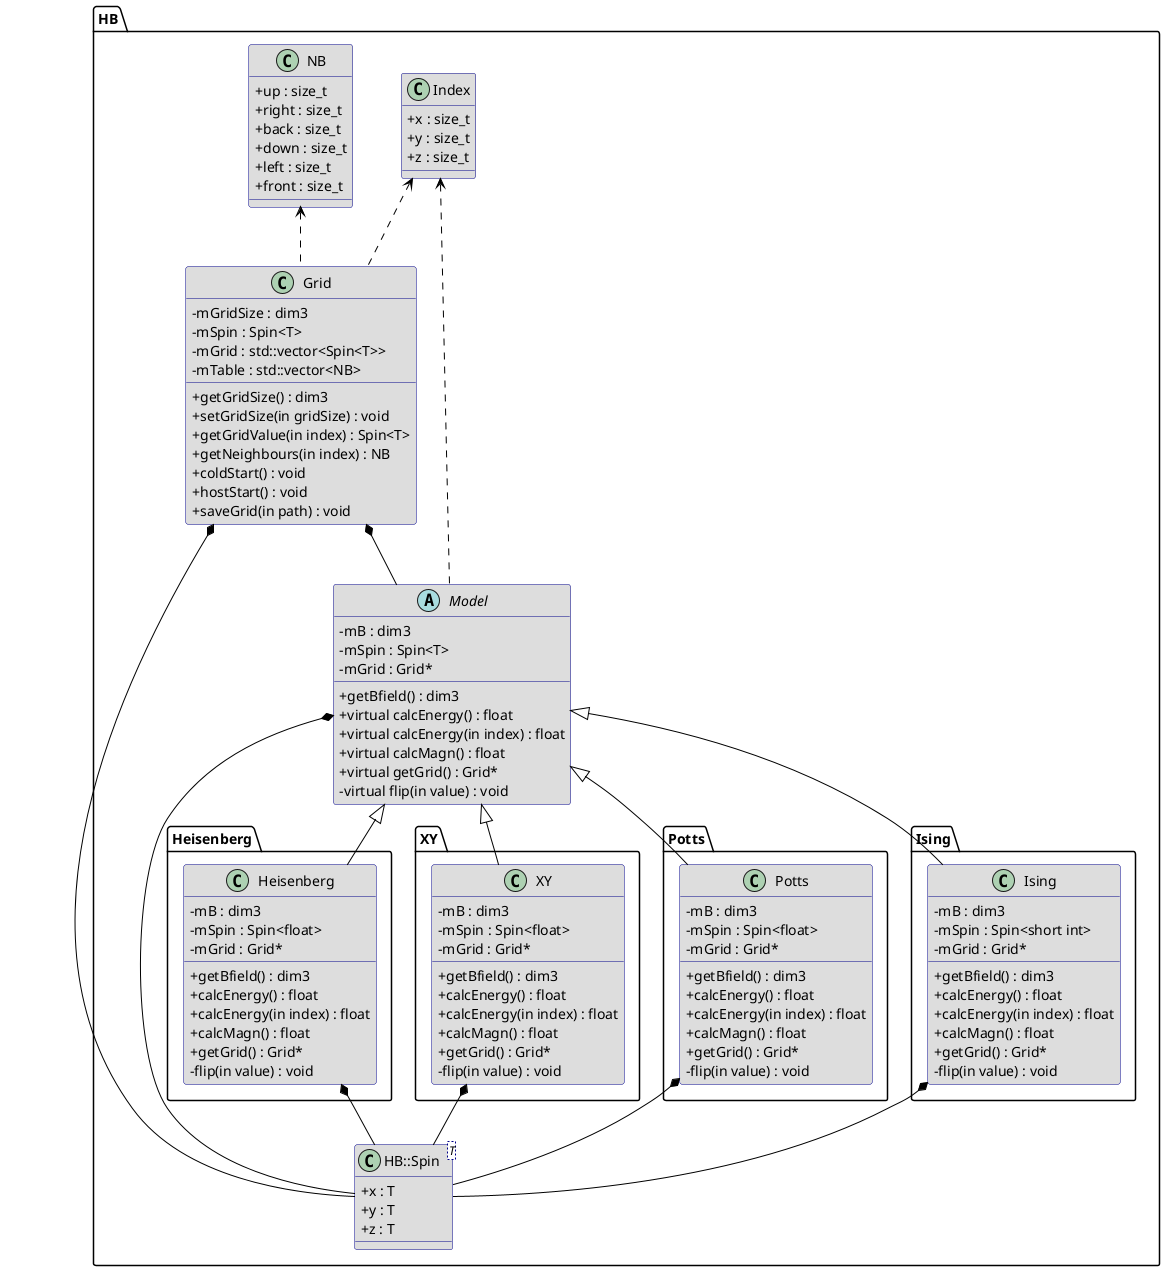 @startuml
set namespaceSeparator ::
skinparam ArrowColor #000000
skinparam ClassBorderColor #000088
skinparam classAttributeIconSize 0

class HB::Index #DDDDDD {
  +x : size_t
  +y : size_t
  +z : size_t
}

class HB::NB #DDDDDD {
  +up : size_t
  +right : size_t
  +back : size_t
  +down : size_t
  +left : size_t
  +front : size_t
}

class HB::Grid #DDDDDD {
  -mGridSize : dim3
  -mSpin : Spin<T>
  -mGrid : std::vector<Spin<T>>
  -mTable : std::vector<NB>
  +getGridSize() : dim3
  +setGridSize(in gridSize) : void
  +getGridValue(in index) : Spin<T>
  +getNeighbours(in index) : NB
  +coldStart() : void
  +hostStart() : void
  +saveGrid(in path) : void
}

class "HB::Spin<T>" as HB::Spin_t #DDDDDD {
  +x : T
  +y : T
  +z : T
}

abstract class HB::Model #DDDDDD {
  -mB : dim3
  -mSpin : Spin<T>
  -mGrid : Grid*
  +getBfield() : dim3
  +virtual calcEnergy() : float
  +virtual calcEnergy(in index) : float
  +virtual calcMagn() : float
  +virtual getGrid() : Grid*
  -virtual flip(in value) : void
}
class HB::Heisenberg::Heisenberg #DDDDDD {
  -mB : dim3
  -mSpin : Spin<float>
  -mGrid : Grid*
  +getBfield() : dim3
  +calcEnergy() : float
  +calcEnergy(in index) : float
  +calcMagn() : float
  +getGrid() : Grid*
  -flip(in value) : void
}
class HB::XY::XY #DDDDDD {
  -mB : dim3
  -mSpin : Spin<float>
  -mGrid : Grid*
  +getBfield() : dim3
  +calcEnergy() : float
  +calcEnergy(in index) : float
  +calcMagn() : float
  +getGrid() : Grid*
  -flip(in value) : void
}
class HB::Potts::Potts #DDDDDD {
  -mB : dim3
  -mSpin : Spin<float>
  -mGrid : Grid*
  +getBfield() : dim3
  +calcEnergy() : float
  +calcEnergy(in index) : float
  +calcMagn() : float
  +getGrid() : Grid*
  -flip(in value) : void
}
class HB::Ising::Ising #DDDDDD {
  -mB : dim3
  -mSpin : Spin<short int>
  -mGrid : Grid*
  +getBfield() : dim3
  +calcEnergy() : float
  +calcEnergy(in index) : float
  +calcMagn() : float
  +getGrid() : Grid*
  -flip(in value) : void
}

HB::Model <|-- HB::Ising::Ising
HB::Model <|-- HB::Potts::Potts
HB::Model <|-- HB::XY::XY
HB::Model <|-- HB::Heisenberg::Heisenberg
HB::Grid *-- HB::Model
HB::NB <.. HB::Grid
HB::Grid *-- HB::Spin_t
HB::Model *-- HB::Spin_t
HB::Heisenberg::Heisenberg *-- HB::Spin_t
HB::XY::XY *-- HB::Spin_t
HB::Potts::Potts *-- HB::Spin_t
HB::Ising::Ising *-- HB::Spin_t
HB::Index <.. HB::Model
HB::Index <.. HB::Grid

@enduml